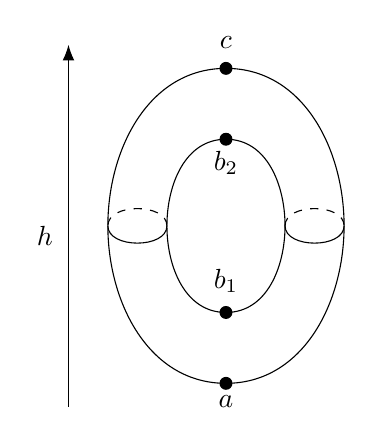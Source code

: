 \begin{tikzpicture}
	%Draw the torus
	\draw [] (0,2) to [out=0,in=90] (1.5,0) to [out=270,in=0] (0,-2) to [out=180,in=270] (-1.5,0) to [out=90,in=180] (0,2);
	\draw [] (0.75,0) to [out=270,in=0] (0,-1.1) to [out=180,in=270] (-0.75,0) to [out=90,in=180] (0,1.1) to [out=0,in=90] (0.75,0);
	\draw [] (-1.5,0) to [out=270,in=270] (-0.75,0);
	\draw [dashed] (-0.75,0) to [out=90,in=90] (-1.5,0);
	\draw [] (1.5,0) to [out=270,in=270] (0.75,0);
	\draw [dashed] (0.75,0) to [out=90,in=90] (1.5,0);

	%Critical point c
	\draw [fill] (0,2) circle [radius=0.75mm]
	node [label={[above]$c$}] {};
	%Critical point b_2
	\draw [fill] (0,1.1) circle [radius=0.75mm]
	node [label={[below,yshift=-1.5mm]$b_2$}] {};
	%Critical point b_1
	\draw [fill] (0,-1.1) circle [radius=0.75mm]
	node [label={[above]$b_1$}] {};
	%Critical point a
	\draw [fill] (0,-2) circle [radius=0.75mm]
	node [label={[below,yshift=-1.5mm]$a$}] {};

	%Function h
	\draw [-{Latex[length=2mm]}] (-2,-2.3) to (-2,2.3);
	\draw (-2.3,-0.5) node [label={$h$}]{};
\end{tikzpicture}
